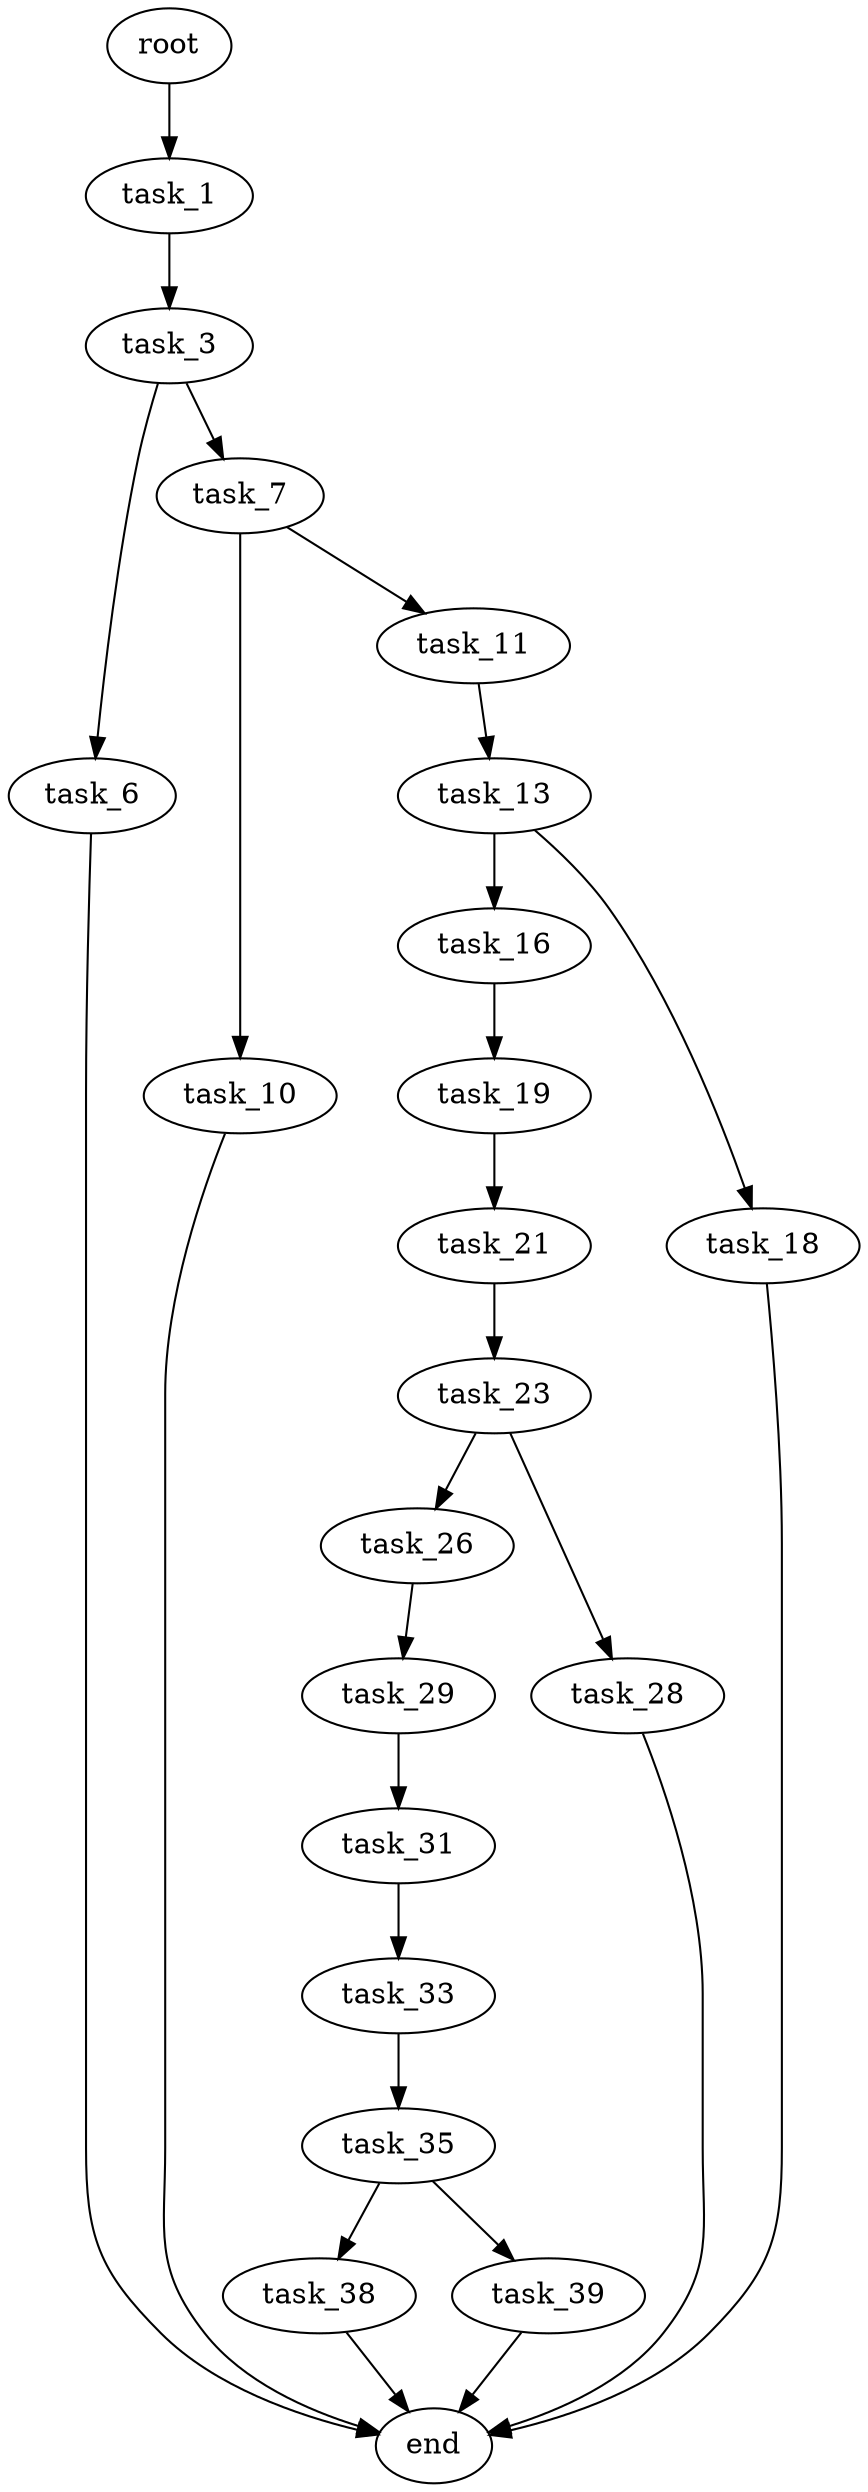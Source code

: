 digraph G {
  root [size="0.000000"];
  task_1 [size="289201444.000000"];
  task_3 [size="28991029248.000000"];
  task_6 [size="770575304.000000"];
  task_7 [size="2398488174.000000"];
  end [size="0.000000"];
  task_10 [size="134217728000.000000"];
  task_11 [size="1782533488.000000"];
  task_13 [size="134217728000.000000"];
  task_16 [size="1583877014.000000"];
  task_18 [size="15369619197.000000"];
  task_19 [size="39357838776.000000"];
  task_21 [size="68719476736.000000"];
  task_23 [size="7277257169.000000"];
  task_26 [size="226873125006.000000"];
  task_28 [size="28990650364.000000"];
  task_29 [size="1169189069349.000000"];
  task_31 [size="8589934592.000000"];
  task_33 [size="1155124431274.000000"];
  task_35 [size="1042739653382.000000"];
  task_38 [size="93161722948.000000"];
  task_39 [size="549755813888.000000"];

  root -> task_1 [size="1.000000"];
  task_1 -> task_3 [size="33554432.000000"];
  task_3 -> task_6 [size="75497472.000000"];
  task_3 -> task_7 [size="75497472.000000"];
  task_6 -> end [size="1.000000"];
  task_7 -> task_10 [size="134217728.000000"];
  task_7 -> task_11 [size="134217728.000000"];
  task_10 -> end [size="1.000000"];
  task_11 -> task_13 [size="75497472.000000"];
  task_13 -> task_16 [size="209715200.000000"];
  task_13 -> task_18 [size="209715200.000000"];
  task_16 -> task_19 [size="33554432.000000"];
  task_18 -> end [size="1.000000"];
  task_19 -> task_21 [size="33554432.000000"];
  task_21 -> task_23 [size="134217728.000000"];
  task_23 -> task_26 [size="679477248.000000"];
  task_23 -> task_28 [size="679477248.000000"];
  task_26 -> task_29 [size="411041792.000000"];
  task_28 -> end [size="1.000000"];
  task_29 -> task_31 [size="838860800.000000"];
  task_31 -> task_33 [size="33554432.000000"];
  task_33 -> task_35 [size="838860800.000000"];
  task_35 -> task_38 [size="838860800.000000"];
  task_35 -> task_39 [size="838860800.000000"];
  task_38 -> end [size="1.000000"];
  task_39 -> end [size="1.000000"];
}
